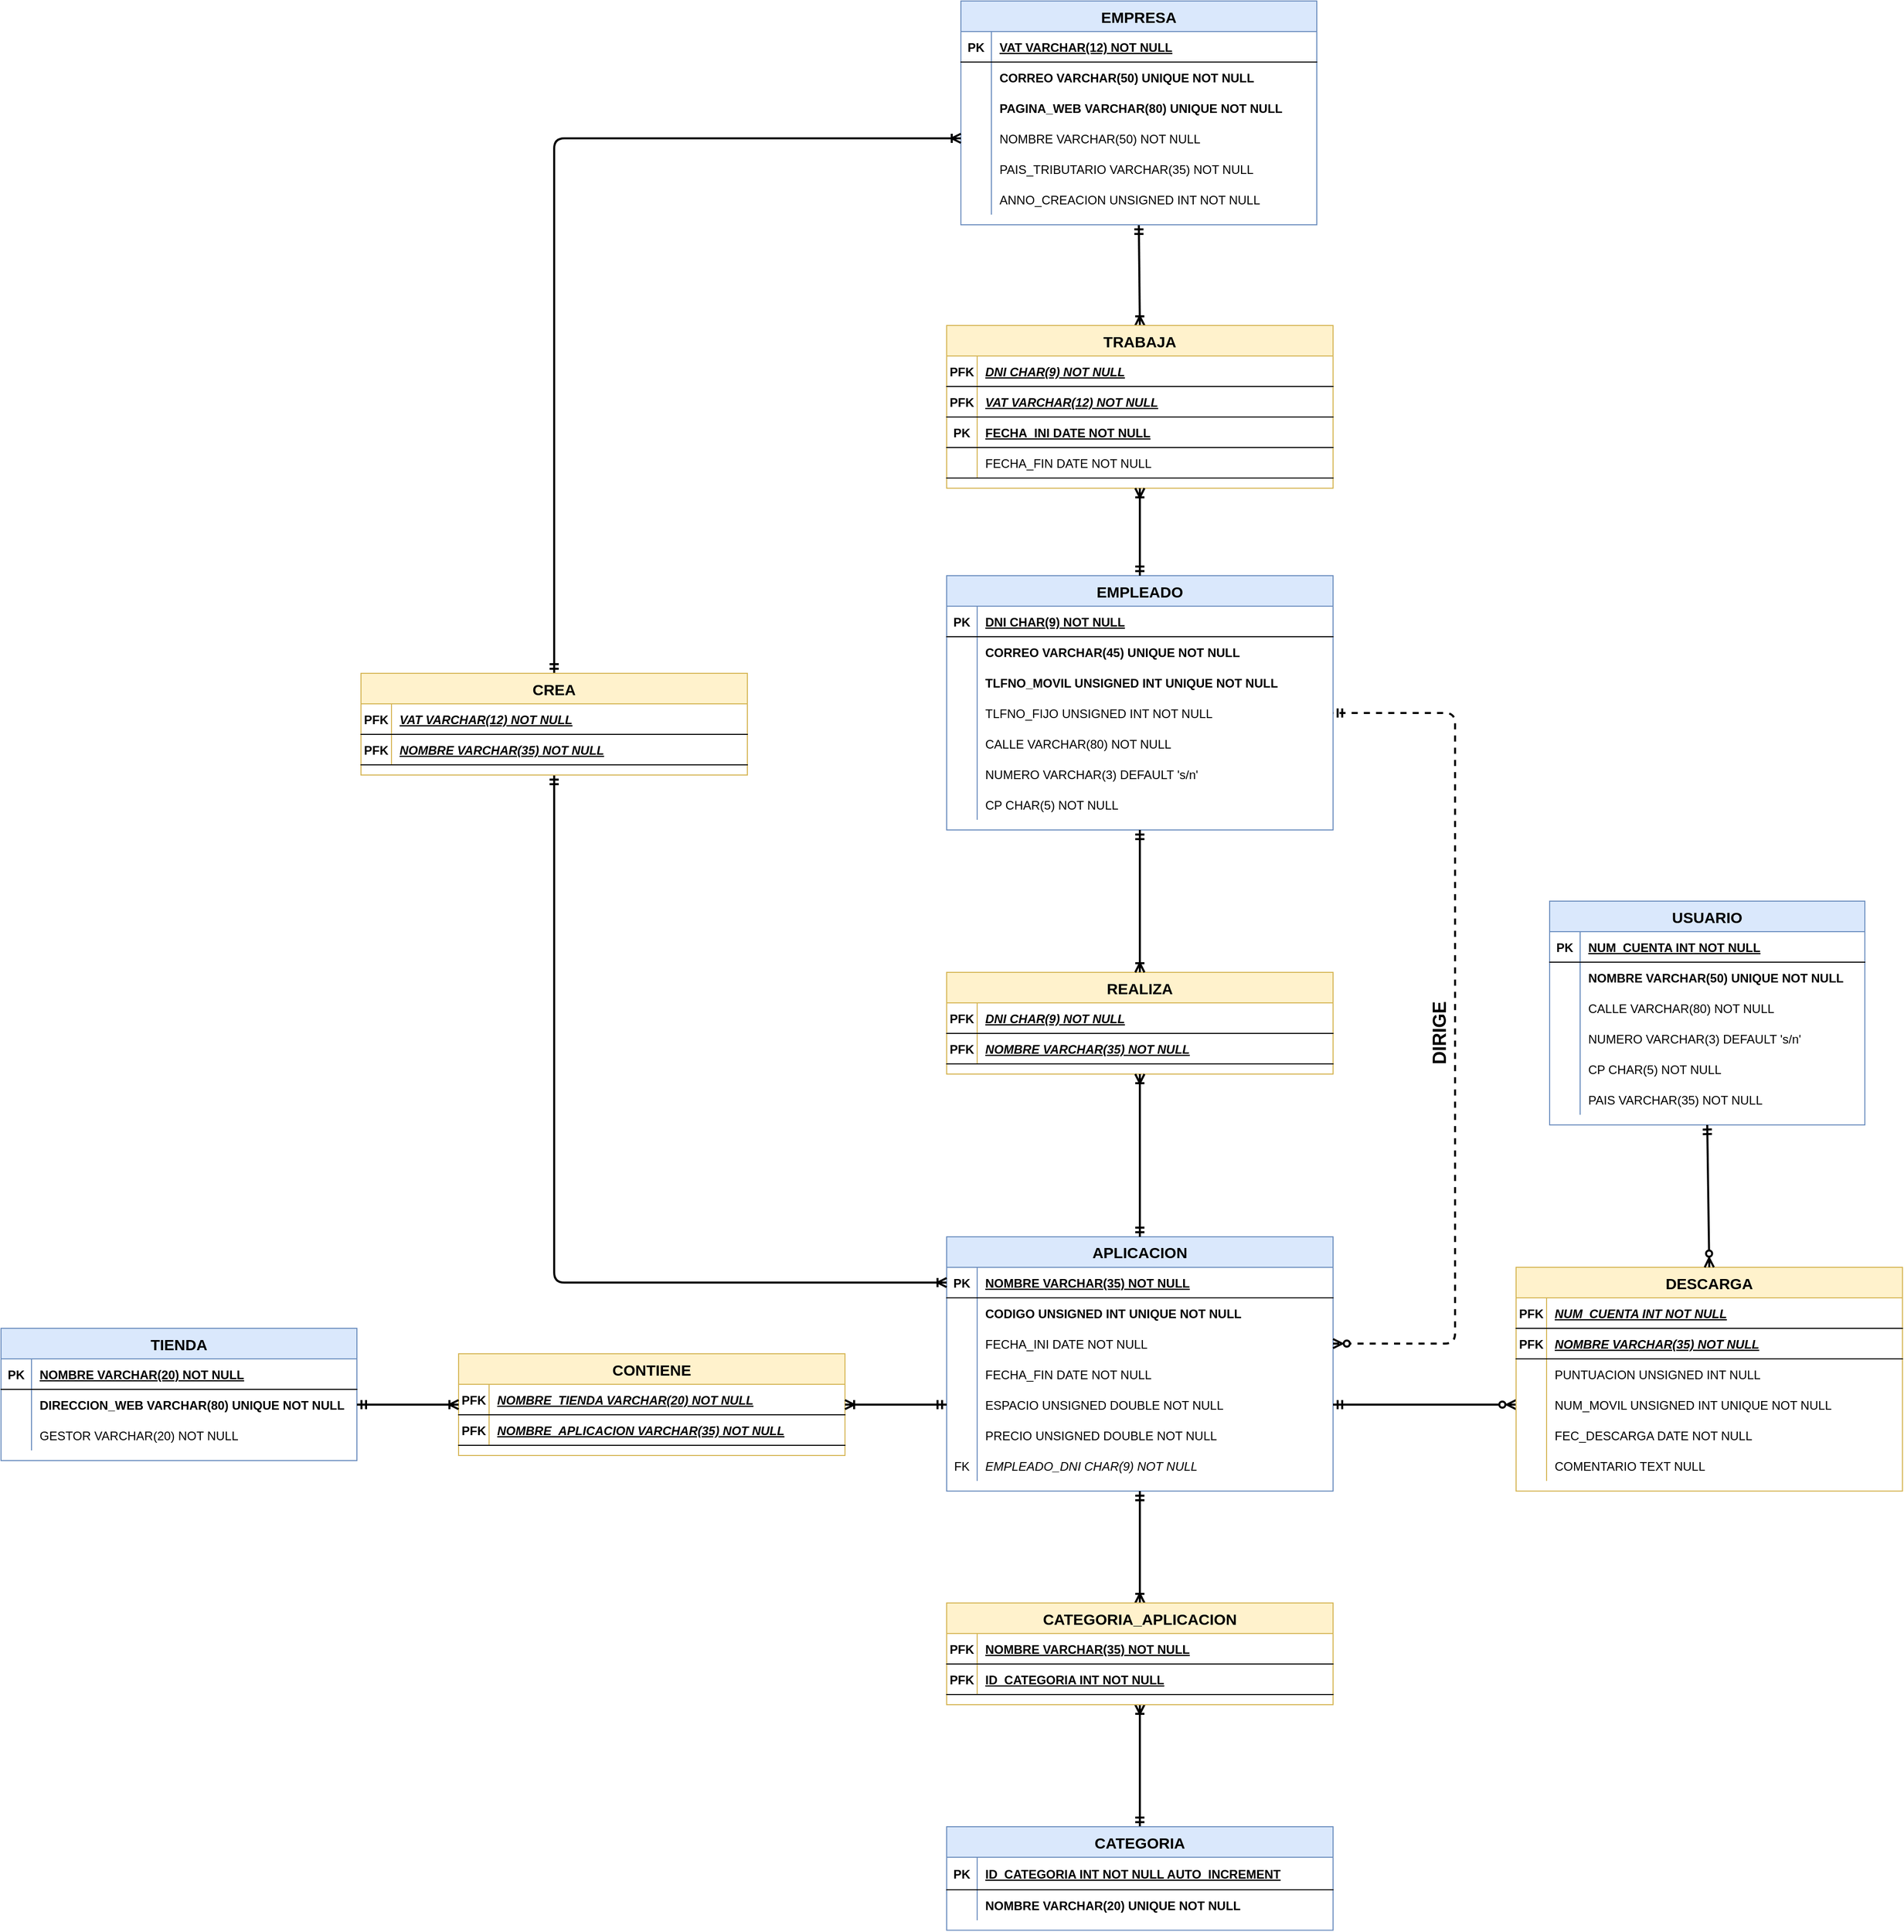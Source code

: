 <mxfile version="13.8.1" type="device"><diagram id="R2lEEEUBdFMjLlhIrx00" name="Page-1"><mxGraphModel dx="2336" dy="1464" grid="0" gridSize="10" guides="0" tooltips="1" connect="1" arrows="1" fold="1" page="0" pageScale="1" pageWidth="850" pageHeight="1100" math="0" shadow="0" extFonts="Permanent Marker^https://fonts.googleapis.com/css?family=Permanent+Marker"><root><mxCell id="0"/><mxCell id="1" parent="0"/><mxCell id="D6ohH30DfpEZa4gS4uIM-22" value="EMPLEADO" style="shape=table;startSize=30;container=1;collapsible=1;childLayout=tableLayout;fixedRows=1;rowLines=0;fontStyle=1;align=center;resizeLast=1;fillColor=#dae8fc;strokeColor=#6c8ebf;fontSize=15;" parent="1" vertex="1"><mxGeometry x="570" y="380" width="380" height="250" as="geometry"/></mxCell><mxCell id="D6ohH30DfpEZa4gS4uIM-23" value="" style="shape=partialRectangle;collapsible=0;dropTarget=0;pointerEvents=0;fillColor=none;points=[[0,0.5],[1,0.5]];portConstraint=eastwest;top=0;left=0;right=0;bottom=1;" parent="D6ohH30DfpEZa4gS4uIM-22" vertex="1"><mxGeometry y="30" width="380" height="30" as="geometry"/></mxCell><mxCell id="D6ohH30DfpEZa4gS4uIM-24" value="PK" style="shape=partialRectangle;overflow=hidden;connectable=0;fillColor=none;top=0;left=0;bottom=0;right=0;fontStyle=1;" parent="D6ohH30DfpEZa4gS4uIM-23" vertex="1"><mxGeometry width="30" height="30" as="geometry"/></mxCell><mxCell id="D6ohH30DfpEZa4gS4uIM-25" value="DNI CHAR(9) NOT NULL" style="shape=partialRectangle;overflow=hidden;connectable=0;fillColor=none;top=0;left=0;bottom=0;right=0;align=left;spacingLeft=6;fontStyle=5;" parent="D6ohH30DfpEZa4gS4uIM-23" vertex="1"><mxGeometry x="30" width="350" height="30" as="geometry"/></mxCell><mxCell id="D6ohH30DfpEZa4gS4uIM-29" value="" style="shape=partialRectangle;collapsible=0;dropTarget=0;pointerEvents=0;fillColor=none;points=[[0,0.5],[1,0.5]];portConstraint=eastwest;top=0;left=0;right=0;bottom=0;" parent="D6ohH30DfpEZa4gS4uIM-22" vertex="1"><mxGeometry y="60" width="380" height="30" as="geometry"/></mxCell><mxCell id="D6ohH30DfpEZa4gS4uIM-30" value="" style="shape=partialRectangle;overflow=hidden;connectable=0;fillColor=none;top=0;left=0;bottom=0;right=0;" parent="D6ohH30DfpEZa4gS4uIM-29" vertex="1"><mxGeometry width="30" height="30" as="geometry"/></mxCell><mxCell id="D6ohH30DfpEZa4gS4uIM-31" value="CORREO VARCHAR(45) UNIQUE NOT NULL" style="shape=partialRectangle;overflow=hidden;connectable=0;fillColor=none;top=0;left=0;bottom=0;right=0;align=left;spacingLeft=6;fontStyle=1" parent="D6ohH30DfpEZa4gS4uIM-29" vertex="1"><mxGeometry x="30" width="350" height="30" as="geometry"/></mxCell><mxCell id="D6ohH30DfpEZa4gS4uIM-51" style="shape=partialRectangle;collapsible=0;dropTarget=0;pointerEvents=0;fillColor=none;points=[[0,0.5],[1,0.5]];portConstraint=eastwest;top=0;left=0;right=0;bottom=0;" parent="D6ohH30DfpEZa4gS4uIM-22" vertex="1"><mxGeometry y="90" width="380" height="30" as="geometry"/></mxCell><mxCell id="D6ohH30DfpEZa4gS4uIM-52" style="shape=partialRectangle;overflow=hidden;connectable=0;fillColor=none;top=0;left=0;bottom=0;right=0;" parent="D6ohH30DfpEZa4gS4uIM-51" vertex="1"><mxGeometry width="30" height="30" as="geometry"/></mxCell><mxCell id="D6ohH30DfpEZa4gS4uIM-53" value="TLFNO_MOVIL UNSIGNED INT UNIQUE NOT NULL" style="shape=partialRectangle;overflow=hidden;connectable=0;fillColor=none;top=0;left=0;bottom=0;right=0;align=left;spacingLeft=6;fontStyle=1" parent="D6ohH30DfpEZa4gS4uIM-51" vertex="1"><mxGeometry x="30" width="350" height="30" as="geometry"/></mxCell><mxCell id="D6ohH30DfpEZa4gS4uIM-48" style="shape=partialRectangle;collapsible=0;dropTarget=0;pointerEvents=0;fillColor=none;points=[[0,0.5],[1,0.5]];portConstraint=eastwest;top=0;left=0;right=0;bottom=0;" parent="D6ohH30DfpEZa4gS4uIM-22" vertex="1"><mxGeometry y="120" width="380" height="30" as="geometry"/></mxCell><mxCell id="D6ohH30DfpEZa4gS4uIM-49" style="shape=partialRectangle;overflow=hidden;connectable=0;fillColor=none;top=0;left=0;bottom=0;right=0;" parent="D6ohH30DfpEZa4gS4uIM-48" vertex="1"><mxGeometry width="30" height="30" as="geometry"/></mxCell><mxCell id="D6ohH30DfpEZa4gS4uIM-50" value="TLFNO_FIJO UNSIGNED INT NOT NULL" style="shape=partialRectangle;overflow=hidden;connectable=0;fillColor=none;top=0;left=0;bottom=0;right=0;align=left;spacingLeft=6;fontStyle=0" parent="D6ohH30DfpEZa4gS4uIM-48" vertex="1"><mxGeometry x="30" width="350" height="30" as="geometry"/></mxCell><mxCell id="D6ohH30DfpEZa4gS4uIM-26" value="" style="shape=partialRectangle;collapsible=0;dropTarget=0;pointerEvents=0;fillColor=none;points=[[0,0.5],[1,0.5]];portConstraint=eastwest;top=0;left=0;right=0;bottom=0;" parent="D6ohH30DfpEZa4gS4uIM-22" vertex="1"><mxGeometry y="150" width="380" height="30" as="geometry"/></mxCell><mxCell id="D6ohH30DfpEZa4gS4uIM-27" value="" style="shape=partialRectangle;overflow=hidden;connectable=0;fillColor=none;top=0;left=0;bottom=0;right=0;" parent="D6ohH30DfpEZa4gS4uIM-26" vertex="1"><mxGeometry width="30" height="30" as="geometry"/></mxCell><mxCell id="D6ohH30DfpEZa4gS4uIM-28" value="CALLE VARCHAR(80) NOT NULL" style="shape=partialRectangle;overflow=hidden;connectable=0;fillColor=none;top=0;left=0;bottom=0;right=0;align=left;spacingLeft=6;" parent="D6ohH30DfpEZa4gS4uIM-26" vertex="1"><mxGeometry x="30" width="350" height="30" as="geometry"/></mxCell><mxCell id="D6ohH30DfpEZa4gS4uIM-54" style="shape=partialRectangle;collapsible=0;dropTarget=0;pointerEvents=0;fillColor=none;points=[[0,0.5],[1,0.5]];portConstraint=eastwest;top=0;left=0;right=0;bottom=0;" parent="D6ohH30DfpEZa4gS4uIM-22" vertex="1"><mxGeometry y="180" width="380" height="30" as="geometry"/></mxCell><mxCell id="D6ohH30DfpEZa4gS4uIM-55" style="shape=partialRectangle;overflow=hidden;connectable=0;fillColor=none;top=0;left=0;bottom=0;right=0;" parent="D6ohH30DfpEZa4gS4uIM-54" vertex="1"><mxGeometry width="30" height="30" as="geometry"/></mxCell><mxCell id="D6ohH30DfpEZa4gS4uIM-56" value="NUMERO VARCHAR(3) DEFAULT 's/n'" style="shape=partialRectangle;overflow=hidden;connectable=0;fillColor=none;top=0;left=0;bottom=0;right=0;align=left;spacingLeft=6;" parent="D6ohH30DfpEZa4gS4uIM-54" vertex="1"><mxGeometry x="30" width="350" height="30" as="geometry"/></mxCell><mxCell id="D6ohH30DfpEZa4gS4uIM-57" style="shape=partialRectangle;collapsible=0;dropTarget=0;pointerEvents=0;fillColor=none;points=[[0,0.5],[1,0.5]];portConstraint=eastwest;top=0;left=0;right=0;bottom=0;" parent="D6ohH30DfpEZa4gS4uIM-22" vertex="1"><mxGeometry y="210" width="380" height="30" as="geometry"/></mxCell><mxCell id="D6ohH30DfpEZa4gS4uIM-58" style="shape=partialRectangle;overflow=hidden;connectable=0;fillColor=none;top=0;left=0;bottom=0;right=0;" parent="D6ohH30DfpEZa4gS4uIM-57" vertex="1"><mxGeometry width="30" height="30" as="geometry"/></mxCell><mxCell id="D6ohH30DfpEZa4gS4uIM-59" value="CP CHAR(5) NOT NULL" style="shape=partialRectangle;overflow=hidden;connectable=0;fillColor=none;top=0;left=0;bottom=0;right=0;align=left;spacingLeft=6;" parent="D6ohH30DfpEZa4gS4uIM-57" vertex="1"><mxGeometry x="30" width="350" height="30" as="geometry"/></mxCell><mxCell id="D6ohH30DfpEZa4gS4uIM-160" value="REALIZA" style="shape=table;startSize=30;container=1;collapsible=1;childLayout=tableLayout;fixedRows=1;rowLines=0;fontStyle=1;align=center;resizeLast=1;fillColor=#fff2cc;strokeColor=#d6b656;fontSize=15;" parent="1" vertex="1"><mxGeometry x="570" y="770" width="380" height="100" as="geometry"/></mxCell><mxCell id="D6ohH30DfpEZa4gS4uIM-161" value="" style="shape=partialRectangle;collapsible=0;dropTarget=0;pointerEvents=0;fillColor=none;points=[[0,0.5],[1,0.5]];portConstraint=eastwest;top=0;left=0;right=0;bottom=1;" parent="D6ohH30DfpEZa4gS4uIM-160" vertex="1"><mxGeometry y="30" width="380" height="30" as="geometry"/></mxCell><mxCell id="D6ohH30DfpEZa4gS4uIM-162" value="PFK" style="shape=partialRectangle;overflow=hidden;connectable=0;fillColor=none;top=0;left=0;bottom=0;right=0;fontStyle=1;" parent="D6ohH30DfpEZa4gS4uIM-161" vertex="1"><mxGeometry width="30" height="30" as="geometry"/></mxCell><mxCell id="D6ohH30DfpEZa4gS4uIM-163" value="DNI CHAR(9) NOT NULL" style="shape=partialRectangle;overflow=hidden;connectable=0;fillColor=none;top=0;left=0;bottom=0;right=0;align=left;spacingLeft=6;fontStyle=7;" parent="D6ohH30DfpEZa4gS4uIM-161" vertex="1"><mxGeometry x="30" width="350" height="30" as="geometry"/></mxCell><mxCell id="D6ohH30DfpEZa4gS4uIM-164" style="shape=partialRectangle;collapsible=0;dropTarget=0;pointerEvents=0;fillColor=none;points=[[0,0.5],[1,0.5]];portConstraint=eastwest;top=0;left=0;right=0;bottom=1;" parent="D6ohH30DfpEZa4gS4uIM-160" vertex="1"><mxGeometry y="60" width="380" height="30" as="geometry"/></mxCell><mxCell id="D6ohH30DfpEZa4gS4uIM-165" value="PFK" style="shape=partialRectangle;overflow=hidden;connectable=0;fillColor=none;top=0;left=0;bottom=0;right=0;fontStyle=1;" parent="D6ohH30DfpEZa4gS4uIM-164" vertex="1"><mxGeometry width="30" height="30" as="geometry"/></mxCell><mxCell id="D6ohH30DfpEZa4gS4uIM-166" value="NOMBRE VARCHAR(35) NOT NULL" style="shape=partialRectangle;overflow=hidden;connectable=0;fillColor=none;top=0;left=0;bottom=0;right=0;align=left;spacingLeft=6;fontStyle=7;" parent="D6ohH30DfpEZa4gS4uIM-164" vertex="1"><mxGeometry x="30" width="350" height="30" as="geometry"/></mxCell><mxCell id="D6ohH30DfpEZa4gS4uIM-86" value="APLICACION&#xA;" style="shape=table;startSize=30;container=1;collapsible=1;childLayout=tableLayout;fixedRows=1;rowLines=0;fontStyle=1;align=center;resizeLast=1;fillColor=#dae8fc;strokeColor=#6c8ebf;fontSize=15;verticalAlign=top;" parent="1" vertex="1"><mxGeometry x="570" y="1030" width="380" height="250" as="geometry"/></mxCell><mxCell id="D6ohH30DfpEZa4gS4uIM-87" value="" style="shape=partialRectangle;collapsible=0;dropTarget=0;pointerEvents=0;fillColor=none;points=[[0,0.5],[1,0.5]];portConstraint=eastwest;top=0;left=0;right=0;bottom=1;" parent="D6ohH30DfpEZa4gS4uIM-86" vertex="1"><mxGeometry y="30" width="380" height="30" as="geometry"/></mxCell><mxCell id="D6ohH30DfpEZa4gS4uIM-88" value="PK" style="shape=partialRectangle;overflow=hidden;connectable=0;fillColor=none;top=0;left=0;bottom=0;right=0;fontStyle=1;" parent="D6ohH30DfpEZa4gS4uIM-87" vertex="1"><mxGeometry width="30" height="30" as="geometry"/></mxCell><mxCell id="D6ohH30DfpEZa4gS4uIM-89" value="NOMBRE VARCHAR(35) NOT NULL" style="shape=partialRectangle;overflow=hidden;connectable=0;fillColor=none;top=0;left=0;bottom=0;right=0;align=left;spacingLeft=6;fontStyle=5;" parent="D6ohH30DfpEZa4gS4uIM-87" vertex="1"><mxGeometry x="30" width="350" height="30" as="geometry"/></mxCell><mxCell id="D6ohH30DfpEZa4gS4uIM-90" value="" style="shape=partialRectangle;collapsible=0;dropTarget=0;pointerEvents=0;fillColor=none;points=[[0,0.5],[1,0.5]];portConstraint=eastwest;top=0;left=0;right=0;bottom=0;" parent="D6ohH30DfpEZa4gS4uIM-86" vertex="1"><mxGeometry y="60" width="380" height="30" as="geometry"/></mxCell><mxCell id="D6ohH30DfpEZa4gS4uIM-91" value="" style="shape=partialRectangle;overflow=hidden;connectable=0;fillColor=none;top=0;left=0;bottom=0;right=0;" parent="D6ohH30DfpEZa4gS4uIM-90" vertex="1"><mxGeometry width="30" height="30" as="geometry"/></mxCell><mxCell id="D6ohH30DfpEZa4gS4uIM-92" value="CODIGO UNSIGNED INT UNIQUE NOT NULL" style="shape=partialRectangle;overflow=hidden;connectable=0;fillColor=none;top=0;left=0;bottom=0;right=0;align=left;spacingLeft=6;fontStyle=1" parent="D6ohH30DfpEZa4gS4uIM-90" vertex="1"><mxGeometry x="30" width="350" height="30" as="geometry"/></mxCell><mxCell id="D6ohH30DfpEZa4gS4uIM-96" style="shape=partialRectangle;collapsible=0;dropTarget=0;pointerEvents=0;fillColor=none;points=[[0,0.5],[1,0.5]];portConstraint=eastwest;top=0;left=0;right=0;bottom=0;" parent="D6ohH30DfpEZa4gS4uIM-86" vertex="1"><mxGeometry y="90" width="380" height="30" as="geometry"/></mxCell><mxCell id="D6ohH30DfpEZa4gS4uIM-97" style="shape=partialRectangle;overflow=hidden;connectable=0;fillColor=none;top=0;left=0;bottom=0;right=0;" parent="D6ohH30DfpEZa4gS4uIM-96" vertex="1"><mxGeometry width="30" height="30" as="geometry"/></mxCell><mxCell id="D6ohH30DfpEZa4gS4uIM-98" value="FECHA_INI DATE NOT NULL" style="shape=partialRectangle;overflow=hidden;connectable=0;fillColor=none;top=0;left=0;bottom=0;right=0;align=left;spacingLeft=6;fontStyle=0" parent="D6ohH30DfpEZa4gS4uIM-96" vertex="1"><mxGeometry x="30" width="350" height="30" as="geometry"/></mxCell><mxCell id="D6ohH30DfpEZa4gS4uIM-99" value="" style="shape=partialRectangle;collapsible=0;dropTarget=0;pointerEvents=0;fillColor=none;points=[[0,0.5],[1,0.5]];portConstraint=eastwest;top=0;left=0;right=0;bottom=0;" parent="D6ohH30DfpEZa4gS4uIM-86" vertex="1"><mxGeometry y="120" width="380" height="30" as="geometry"/></mxCell><mxCell id="D6ohH30DfpEZa4gS4uIM-100" value="" style="shape=partialRectangle;overflow=hidden;connectable=0;fillColor=none;top=0;left=0;bottom=0;right=0;" parent="D6ohH30DfpEZa4gS4uIM-99" vertex="1"><mxGeometry width="30" height="30" as="geometry"/></mxCell><mxCell id="D6ohH30DfpEZa4gS4uIM-101" value="FECHA_FIN DATE NOT NULL" style="shape=partialRectangle;overflow=hidden;connectable=0;fillColor=none;top=0;left=0;bottom=0;right=0;align=left;spacingLeft=6;" parent="D6ohH30DfpEZa4gS4uIM-99" vertex="1"><mxGeometry x="30" width="350" height="30" as="geometry"/></mxCell><mxCell id="D6ohH30DfpEZa4gS4uIM-102" style="shape=partialRectangle;collapsible=0;dropTarget=0;pointerEvents=0;fillColor=none;points=[[0,0.5],[1,0.5]];portConstraint=eastwest;top=0;left=0;right=0;bottom=0;" parent="D6ohH30DfpEZa4gS4uIM-86" vertex="1"><mxGeometry y="150" width="380" height="30" as="geometry"/></mxCell><mxCell id="D6ohH30DfpEZa4gS4uIM-103" style="shape=partialRectangle;overflow=hidden;connectable=0;fillColor=none;top=0;left=0;bottom=0;right=0;" parent="D6ohH30DfpEZa4gS4uIM-102" vertex="1"><mxGeometry width="30" height="30" as="geometry"/></mxCell><mxCell id="D6ohH30DfpEZa4gS4uIM-104" value="ESPACIO UNSIGNED DOUBLE NOT NULL" style="shape=partialRectangle;overflow=hidden;connectable=0;fillColor=none;top=0;left=0;bottom=0;right=0;align=left;spacingLeft=6;" parent="D6ohH30DfpEZa4gS4uIM-102" vertex="1"><mxGeometry x="30" width="350" height="30" as="geometry"/></mxCell><mxCell id="D6ohH30DfpEZa4gS4uIM-105" style="shape=partialRectangle;collapsible=0;dropTarget=0;pointerEvents=0;fillColor=none;points=[[0,0.5],[1,0.5]];portConstraint=eastwest;top=0;left=0;right=0;bottom=0;" parent="D6ohH30DfpEZa4gS4uIM-86" vertex="1"><mxGeometry y="180" width="380" height="30" as="geometry"/></mxCell><mxCell id="D6ohH30DfpEZa4gS4uIM-106" style="shape=partialRectangle;overflow=hidden;connectable=0;fillColor=none;top=0;left=0;bottom=0;right=0;" parent="D6ohH30DfpEZa4gS4uIM-105" vertex="1"><mxGeometry width="30" height="30" as="geometry"/></mxCell><mxCell id="D6ohH30DfpEZa4gS4uIM-107" value="PRECIO UNSIGNED DOUBLE NOT NULL" style="shape=partialRectangle;overflow=hidden;connectable=0;fillColor=none;top=0;left=0;bottom=0;right=0;align=left;spacingLeft=6;" parent="D6ohH30DfpEZa4gS4uIM-105" vertex="1"><mxGeometry x="30" width="350" height="30" as="geometry"/></mxCell><mxCell id="D6ohH30DfpEZa4gS4uIM-173" style="shape=partialRectangle;collapsible=0;dropTarget=0;pointerEvents=0;fillColor=none;points=[[0,0.5],[1,0.5]];portConstraint=eastwest;top=0;left=0;right=0;bottom=0;" parent="D6ohH30DfpEZa4gS4uIM-86" vertex="1"><mxGeometry y="210" width="380" height="30" as="geometry"/></mxCell><mxCell id="D6ohH30DfpEZa4gS4uIM-174" value="FK" style="shape=partialRectangle;overflow=hidden;connectable=0;fillColor=none;top=0;left=0;bottom=0;right=0;" parent="D6ohH30DfpEZa4gS4uIM-173" vertex="1"><mxGeometry width="30" height="30" as="geometry"/></mxCell><mxCell id="D6ohH30DfpEZa4gS4uIM-175" value="EMPLEADO_DNI CHAR(9) NOT NULL" style="shape=partialRectangle;overflow=hidden;connectable=0;fillColor=none;top=0;left=0;bottom=0;right=0;align=left;spacingLeft=6;fontStyle=2" parent="D6ohH30DfpEZa4gS4uIM-173" vertex="1"><mxGeometry x="30" width="350" height="30" as="geometry"/></mxCell><mxCell id="D6ohH30DfpEZa4gS4uIM-67" value="TIENDA" style="shape=table;startSize=30;container=1;collapsible=1;childLayout=tableLayout;fixedRows=1;rowLines=0;fontStyle=1;align=center;resizeLast=1;fillColor=#dae8fc;strokeColor=#6c8ebf;fontSize=15;" parent="1" vertex="1"><mxGeometry x="-360" y="1120" width="350" height="130" as="geometry"/></mxCell><mxCell id="D6ohH30DfpEZa4gS4uIM-68" value="" style="shape=partialRectangle;collapsible=0;dropTarget=0;pointerEvents=0;fillColor=none;points=[[0,0.5],[1,0.5]];portConstraint=eastwest;top=0;left=0;right=0;bottom=1;" parent="D6ohH30DfpEZa4gS4uIM-67" vertex="1"><mxGeometry y="30" width="350" height="30" as="geometry"/></mxCell><mxCell id="D6ohH30DfpEZa4gS4uIM-69" value="PK" style="shape=partialRectangle;overflow=hidden;connectable=0;fillColor=none;top=0;left=0;bottom=0;right=0;fontStyle=1;" parent="D6ohH30DfpEZa4gS4uIM-68" vertex="1"><mxGeometry width="30" height="30" as="geometry"/></mxCell><mxCell id="D6ohH30DfpEZa4gS4uIM-70" value="NOMBRE VARCHAR(20) NOT NULL" style="shape=partialRectangle;overflow=hidden;connectable=0;fillColor=none;top=0;left=0;bottom=0;right=0;align=left;spacingLeft=6;fontStyle=5;" parent="D6ohH30DfpEZa4gS4uIM-68" vertex="1"><mxGeometry x="30" width="320" height="30" as="geometry"/></mxCell><mxCell id="D6ohH30DfpEZa4gS4uIM-71" value="" style="shape=partialRectangle;collapsible=0;dropTarget=0;pointerEvents=0;fillColor=none;points=[[0,0.5],[1,0.5]];portConstraint=eastwest;top=0;left=0;right=0;bottom=0;" parent="D6ohH30DfpEZa4gS4uIM-67" vertex="1"><mxGeometry y="60" width="350" height="30" as="geometry"/></mxCell><mxCell id="D6ohH30DfpEZa4gS4uIM-72" value="" style="shape=partialRectangle;overflow=hidden;connectable=0;fillColor=none;top=0;left=0;bottom=0;right=0;" parent="D6ohH30DfpEZa4gS4uIM-71" vertex="1"><mxGeometry width="30" height="30" as="geometry"/></mxCell><mxCell id="D6ohH30DfpEZa4gS4uIM-73" value="DIRECCION_WEB VARCHAR(80) UNIQUE NOT NULL" style="shape=partialRectangle;overflow=hidden;connectable=0;fillColor=none;top=0;left=0;bottom=0;right=0;align=left;spacingLeft=6;fontStyle=1" parent="D6ohH30DfpEZa4gS4uIM-71" vertex="1"><mxGeometry x="30" width="320" height="30" as="geometry"/></mxCell><mxCell id="D6ohH30DfpEZa4gS4uIM-80" style="shape=partialRectangle;collapsible=0;dropTarget=0;pointerEvents=0;fillColor=none;points=[[0,0.5],[1,0.5]];portConstraint=eastwest;top=0;left=0;right=0;bottom=0;" parent="D6ohH30DfpEZa4gS4uIM-67" vertex="1"><mxGeometry y="90" width="350" height="30" as="geometry"/></mxCell><mxCell id="D6ohH30DfpEZa4gS4uIM-81" style="shape=partialRectangle;overflow=hidden;connectable=0;fillColor=none;top=0;left=0;bottom=0;right=0;" parent="D6ohH30DfpEZa4gS4uIM-80" vertex="1"><mxGeometry width="30" height="30" as="geometry"/></mxCell><mxCell id="D6ohH30DfpEZa4gS4uIM-82" value="GESTOR VARCHAR(20) NOT NULL" style="shape=partialRectangle;overflow=hidden;connectable=0;fillColor=none;top=0;left=0;bottom=0;right=0;align=left;spacingLeft=6;fontStyle=0" parent="D6ohH30DfpEZa4gS4uIM-80" vertex="1"><mxGeometry x="30" width="320" height="30" as="geometry"/></mxCell><mxCell id="D6ohH30DfpEZa4gS4uIM-211" value="CONTIENE" style="shape=table;startSize=30;container=1;collapsible=1;childLayout=tableLayout;fixedRows=1;rowLines=0;fontStyle=1;align=center;resizeLast=1;fillColor=#fff2cc;strokeColor=#d6b656;fontSize=15;" parent="1" vertex="1"><mxGeometry x="90" y="1145" width="380" height="100" as="geometry"/></mxCell><mxCell id="D6ohH30DfpEZa4gS4uIM-212" value="" style="shape=partialRectangle;collapsible=0;dropTarget=0;pointerEvents=0;fillColor=none;points=[[0,0.5],[1,0.5]];portConstraint=eastwest;top=0;left=0;right=0;bottom=1;" parent="D6ohH30DfpEZa4gS4uIM-211" vertex="1"><mxGeometry y="30" width="380" height="30" as="geometry"/></mxCell><mxCell id="D6ohH30DfpEZa4gS4uIM-213" value="PFK" style="shape=partialRectangle;overflow=hidden;connectable=0;fillColor=none;top=0;left=0;bottom=0;right=0;fontStyle=1;" parent="D6ohH30DfpEZa4gS4uIM-212" vertex="1"><mxGeometry width="30" height="30" as="geometry"/></mxCell><mxCell id="D6ohH30DfpEZa4gS4uIM-214" value="NOMBRE_TIENDA VARCHAR(20) NOT NULL" style="shape=partialRectangle;overflow=hidden;connectable=0;fillColor=none;top=0;left=0;bottom=0;right=0;align=left;spacingLeft=6;fontStyle=7;" parent="D6ohH30DfpEZa4gS4uIM-212" vertex="1"><mxGeometry x="30" width="350" height="30" as="geometry"/></mxCell><mxCell id="D6ohH30DfpEZa4gS4uIM-215" style="shape=partialRectangle;collapsible=0;dropTarget=0;pointerEvents=0;fillColor=none;points=[[0,0.5],[1,0.5]];portConstraint=eastwest;top=0;left=0;right=0;bottom=1;" parent="D6ohH30DfpEZa4gS4uIM-211" vertex="1"><mxGeometry y="60" width="380" height="30" as="geometry"/></mxCell><mxCell id="D6ohH30DfpEZa4gS4uIM-216" value="PFK" style="shape=partialRectangle;overflow=hidden;connectable=0;fillColor=none;top=0;left=0;bottom=0;right=0;fontStyle=1;" parent="D6ohH30DfpEZa4gS4uIM-215" vertex="1"><mxGeometry width="30" height="30" as="geometry"/></mxCell><mxCell id="D6ohH30DfpEZa4gS4uIM-217" value="NOMBRE_APLICACION VARCHAR(35) NOT NULL" style="shape=partialRectangle;overflow=hidden;connectable=0;fillColor=none;top=0;left=0;bottom=0;right=0;align=left;spacingLeft=6;fontStyle=7;" parent="D6ohH30DfpEZa4gS4uIM-215" vertex="1"><mxGeometry x="30" width="350" height="30" as="geometry"/></mxCell><mxCell id="D6ohH30DfpEZa4gS4uIM-222" value="" style="endArrow=ERmandOne;html=1;strokeColor=#000000;entryX=0.5;entryY=1;entryDx=0;entryDy=0;exitX=0.5;exitY=0;exitDx=0;exitDy=0;startArrow=ERoneToMany;startFill=0;endFill=0;strokeWidth=2;" parent="1" source="D6ohH30DfpEZa4gS4uIM-160" target="D6ohH30DfpEZa4gS4uIM-22" edge="1"><mxGeometry width="50" height="50" relative="1" as="geometry"><mxPoint x="680" y="760" as="sourcePoint"/><mxPoint x="730" y="710" as="targetPoint"/></mxGeometry></mxCell><mxCell id="D6ohH30DfpEZa4gS4uIM-223" value="" style="endArrow=ERoneToMany;html=1;strokeColor=#000000;entryX=0.5;entryY=1;entryDx=0;entryDy=0;exitX=0.5;exitY=0;exitDx=0;exitDy=0;startArrow=ERmandOne;startFill=0;endFill=0;strokeWidth=2;" parent="1" source="D6ohH30DfpEZa4gS4uIM-86" target="D6ohH30DfpEZa4gS4uIM-160" edge="1"><mxGeometry width="50" height="50" relative="1" as="geometry"><mxPoint x="760" y="770" as="sourcePoint"/><mxPoint x="760" y="630" as="targetPoint"/></mxGeometry></mxCell><mxCell id="D6ohH30DfpEZa4gS4uIM-224" value="" style="endArrow=ERmandOne;html=1;strokeColor=#000000;entryX=0;entryY=0.5;entryDx=0;entryDy=0;exitX=1;exitY=0.5;exitDx=0;exitDy=0;startArrow=ERoneToMany;startFill=0;endFill=0;strokeWidth=2;" parent="1" source="D6ohH30DfpEZa4gS4uIM-211" target="D6ohH30DfpEZa4gS4uIM-102" edge="1"><mxGeometry width="50" height="50" relative="1" as="geometry"><mxPoint x="760" y="1030" as="sourcePoint"/><mxPoint x="760" y="870" as="targetPoint"/></mxGeometry></mxCell><mxCell id="D6ohH30DfpEZa4gS4uIM-225" value="" style="endArrow=ERoneToMany;html=1;strokeColor=#000000;entryX=0;entryY=0.5;entryDx=0;entryDy=0;exitX=1;exitY=0.5;exitDx=0;exitDy=0;startArrow=ERmandOne;startFill=0;endFill=0;strokeWidth=2;" parent="1" source="D6ohH30DfpEZa4gS4uIM-71" target="D6ohH30DfpEZa4gS4uIM-211" edge="1"><mxGeometry width="50" height="50" relative="1" as="geometry"><mxPoint x="470" y="1195" as="sourcePoint"/><mxPoint x="570" y="1195" as="targetPoint"/></mxGeometry></mxCell><mxCell id="D6ohH30DfpEZa4gS4uIM-226" value="" style="endArrow=ERmandOne;html=1;strokeColor=#000000;exitX=0.5;exitY=0;exitDx=0;exitDy=0;startArrow=ERoneToMany;startFill=0;endFill=0;strokeWidth=2;" parent="1" source="D6ohH30DfpEZa4gS4uIM-176" edge="1"><mxGeometry width="50" height="50" relative="1" as="geometry"><mxPoint x="760" y="1030" as="sourcePoint"/><mxPoint x="760" y="1280" as="targetPoint"/></mxGeometry></mxCell><mxCell id="D6ohH30DfpEZa4gS4uIM-227" value="" style="endArrow=ERoneToMany;html=1;strokeColor=#000000;exitX=0.5;exitY=0;exitDx=0;exitDy=0;startArrow=ERmandOne;startFill=0;endFill=0;entryX=0.5;entryY=1;entryDx=0;entryDy=0;strokeWidth=2;" parent="1" source="D6ohH30DfpEZa4gS4uIM-108" target="D6ohH30DfpEZa4gS4uIM-176" edge="1"><mxGeometry width="50" height="50" relative="1" as="geometry"><mxPoint x="760" y="1390" as="sourcePoint"/><mxPoint x="760" y="1220" as="targetPoint"/></mxGeometry></mxCell><mxCell id="D6ohH30DfpEZa4gS4uIM-229" value="" style="endArrow=ERmandOne;html=1;strokeColor=#000000;entryX=0.5;entryY=1;entryDx=0;entryDy=0;exitX=0.5;exitY=0;exitDx=0;exitDy=0;startArrow=ERoneToMany;startFill=0;endFill=0;strokeWidth=2;" parent="1" source="D6ohH30DfpEZa4gS4uIM-128" target="C-vyLk0tnHw3VtMMgP7b-23" edge="1"><mxGeometry width="50" height="50" relative="1" as="geometry"><mxPoint x="760" y="770.0" as="sourcePoint"/><mxPoint x="760" y="630" as="targetPoint"/></mxGeometry></mxCell><mxCell id="D6ohH30DfpEZa4gS4uIM-230" value="" style="endArrow=ERzeroToMany;html=1;strokeColor=#000000;entryX=0;entryY=0.5;entryDx=0;entryDy=0;exitX=1;exitY=0.5;exitDx=0;exitDy=0;startArrow=ERmandOne;startFill=0;endFill=1;strokeWidth=2;" parent="1" source="D6ohH30DfpEZa4gS4uIM-102" target="D6ohH30DfpEZa4gS4uIM-193" edge="1"><mxGeometry width="50" height="50" relative="1" as="geometry"><mxPoint x="770" y="780.0" as="sourcePoint"/><mxPoint x="770" y="640" as="targetPoint"/></mxGeometry></mxCell><mxCell id="D6ohH30DfpEZa4gS4uIM-186" value="DESCARGA" style="shape=table;startSize=30;container=1;collapsible=1;childLayout=tableLayout;fixedRows=1;rowLines=0;fontStyle=1;align=center;resizeLast=1;fillColor=#fff2cc;strokeColor=#d6b656;fontSize=15;" parent="1" vertex="1"><mxGeometry x="1130" y="1060" width="380" height="220" as="geometry"/></mxCell><mxCell id="D6ohH30DfpEZa4gS4uIM-187" value="" style="shape=partialRectangle;collapsible=0;dropTarget=0;pointerEvents=0;fillColor=none;points=[[0,0.5],[1,0.5]];portConstraint=eastwest;top=0;left=0;right=0;bottom=1;" parent="D6ohH30DfpEZa4gS4uIM-186" vertex="1"><mxGeometry y="30" width="380" height="30" as="geometry"/></mxCell><mxCell id="D6ohH30DfpEZa4gS4uIM-188" value="PFK" style="shape=partialRectangle;overflow=hidden;connectable=0;fillColor=none;top=0;left=0;bottom=0;right=0;fontStyle=1;" parent="D6ohH30DfpEZa4gS4uIM-187" vertex="1"><mxGeometry width="30" height="30" as="geometry"/></mxCell><mxCell id="D6ohH30DfpEZa4gS4uIM-189" value="NUM_CUENTA INT NOT NULL" style="shape=partialRectangle;overflow=hidden;connectable=0;fillColor=none;top=0;left=0;bottom=0;right=0;align=left;spacingLeft=6;fontStyle=7;" parent="D6ohH30DfpEZa4gS4uIM-187" vertex="1"><mxGeometry x="30" width="350" height="30" as="geometry"/></mxCell><mxCell id="D6ohH30DfpEZa4gS4uIM-208" style="shape=partialRectangle;collapsible=0;dropTarget=0;pointerEvents=0;fillColor=none;points=[[0,0.5],[1,0.5]];portConstraint=eastwest;top=0;left=0;right=0;bottom=1;" parent="D6ohH30DfpEZa4gS4uIM-186" vertex="1"><mxGeometry y="60" width="380" height="30" as="geometry"/></mxCell><mxCell id="D6ohH30DfpEZa4gS4uIM-209" value="PFK" style="shape=partialRectangle;overflow=hidden;connectable=0;fillColor=none;top=0;left=0;bottom=0;right=0;fontStyle=1;" parent="D6ohH30DfpEZa4gS4uIM-208" vertex="1"><mxGeometry width="30" height="30" as="geometry"/></mxCell><mxCell id="D6ohH30DfpEZa4gS4uIM-210" value="NOMBRE VARCHAR(35) NOT NULL" style="shape=partialRectangle;overflow=hidden;connectable=0;fillColor=none;top=0;left=0;bottom=0;right=0;align=left;spacingLeft=6;fontStyle=7;" parent="D6ohH30DfpEZa4gS4uIM-208" vertex="1"><mxGeometry x="30" width="350" height="30" as="geometry"/></mxCell><mxCell id="D6ohH30DfpEZa4gS4uIM-190" value="" style="shape=partialRectangle;collapsible=0;dropTarget=0;pointerEvents=0;fillColor=none;points=[[0,0.5],[1,0.5]];portConstraint=eastwest;top=0;left=0;right=0;bottom=0;" parent="D6ohH30DfpEZa4gS4uIM-186" vertex="1"><mxGeometry y="90" width="380" height="30" as="geometry"/></mxCell><mxCell id="D6ohH30DfpEZa4gS4uIM-191" value="" style="shape=partialRectangle;overflow=hidden;connectable=0;fillColor=none;top=0;left=0;bottom=0;right=0;" parent="D6ohH30DfpEZa4gS4uIM-190" vertex="1"><mxGeometry width="30" height="30" as="geometry"/></mxCell><mxCell id="D6ohH30DfpEZa4gS4uIM-192" value="PUNTUACION UNSIGNED INT NULL" style="shape=partialRectangle;overflow=hidden;connectable=0;fillColor=none;top=0;left=0;bottom=0;right=0;align=left;spacingLeft=6;fontStyle=0" parent="D6ohH30DfpEZa4gS4uIM-190" vertex="1"><mxGeometry x="30" width="350" height="30" as="geometry"/></mxCell><mxCell id="D6ohH30DfpEZa4gS4uIM-193" style="shape=partialRectangle;collapsible=0;dropTarget=0;pointerEvents=0;fillColor=none;points=[[0,0.5],[1,0.5]];portConstraint=eastwest;top=0;left=0;right=0;bottom=0;" parent="D6ohH30DfpEZa4gS4uIM-186" vertex="1"><mxGeometry y="120" width="380" height="30" as="geometry"/></mxCell><mxCell id="D6ohH30DfpEZa4gS4uIM-194" style="shape=partialRectangle;overflow=hidden;connectable=0;fillColor=none;top=0;left=0;bottom=0;right=0;" parent="D6ohH30DfpEZa4gS4uIM-193" vertex="1"><mxGeometry width="30" height="30" as="geometry"/></mxCell><mxCell id="D6ohH30DfpEZa4gS4uIM-195" value="NUM_MOVIL UNSIGNED INT UNIQUE NOT NULL" style="shape=partialRectangle;overflow=hidden;connectable=0;fillColor=none;top=0;left=0;bottom=0;right=0;align=left;spacingLeft=6;fontStyle=0" parent="D6ohH30DfpEZa4gS4uIM-193" vertex="1"><mxGeometry x="30" width="350" height="30" as="geometry"/></mxCell><mxCell id="D6ohH30DfpEZa4gS4uIM-196" value="" style="shape=partialRectangle;collapsible=0;dropTarget=0;pointerEvents=0;fillColor=none;points=[[0,0.5],[1,0.5]];portConstraint=eastwest;top=0;left=0;right=0;bottom=0;" parent="D6ohH30DfpEZa4gS4uIM-186" vertex="1"><mxGeometry y="150" width="380" height="30" as="geometry"/></mxCell><mxCell id="D6ohH30DfpEZa4gS4uIM-197" value="" style="shape=partialRectangle;overflow=hidden;connectable=0;fillColor=none;top=0;left=0;bottom=0;right=0;" parent="D6ohH30DfpEZa4gS4uIM-196" vertex="1"><mxGeometry width="30" height="30" as="geometry"/></mxCell><mxCell id="D6ohH30DfpEZa4gS4uIM-198" value="FEC_DESCARGA DATE NOT NULL" style="shape=partialRectangle;overflow=hidden;connectable=0;fillColor=none;top=0;left=0;bottom=0;right=0;align=left;spacingLeft=6;" parent="D6ohH30DfpEZa4gS4uIM-196" vertex="1"><mxGeometry x="30" width="350" height="30" as="geometry"/></mxCell><mxCell id="D6ohH30DfpEZa4gS4uIM-199" style="shape=partialRectangle;collapsible=0;dropTarget=0;pointerEvents=0;fillColor=none;points=[[0,0.5],[1,0.5]];portConstraint=eastwest;top=0;left=0;right=0;bottom=0;" parent="D6ohH30DfpEZa4gS4uIM-186" vertex="1"><mxGeometry y="180" width="380" height="30" as="geometry"/></mxCell><mxCell id="D6ohH30DfpEZa4gS4uIM-200" style="shape=partialRectangle;overflow=hidden;connectable=0;fillColor=none;top=0;left=0;bottom=0;right=0;" parent="D6ohH30DfpEZa4gS4uIM-199" vertex="1"><mxGeometry width="30" height="30" as="geometry"/></mxCell><mxCell id="D6ohH30DfpEZa4gS4uIM-201" value="COMENTARIO TEXT NULL" style="shape=partialRectangle;overflow=hidden;connectable=0;fillColor=none;top=0;left=0;bottom=0;right=0;align=left;spacingLeft=6;" parent="D6ohH30DfpEZa4gS4uIM-199" vertex="1"><mxGeometry x="30" width="350" height="30" as="geometry"/></mxCell><mxCell id="C-vyLk0tnHw3VtMMgP7b-13" value="USUARIO" style="shape=table;startSize=30;container=1;collapsible=1;childLayout=tableLayout;fixedRows=1;rowLines=0;fontStyle=1;align=center;resizeLast=1;fillColor=#dae8fc;strokeColor=#6c8ebf;fontSize=15;" parent="1" vertex="1"><mxGeometry x="1163" y="700" width="310" height="220.0" as="geometry"/></mxCell><mxCell id="C-vyLk0tnHw3VtMMgP7b-14" value="" style="shape=partialRectangle;collapsible=0;dropTarget=0;pointerEvents=0;fillColor=none;points=[[0,0.5],[1,0.5]];portConstraint=eastwest;top=0;left=0;right=0;bottom=1;" parent="C-vyLk0tnHw3VtMMgP7b-13" vertex="1"><mxGeometry y="30" width="310" height="30" as="geometry"/></mxCell><mxCell id="C-vyLk0tnHw3VtMMgP7b-15" value="PK" style="shape=partialRectangle;overflow=hidden;connectable=0;fillColor=none;top=0;left=0;bottom=0;right=0;fontStyle=1;" parent="C-vyLk0tnHw3VtMMgP7b-14" vertex="1"><mxGeometry width="30" height="30" as="geometry"/></mxCell><mxCell id="C-vyLk0tnHw3VtMMgP7b-16" value="NUM_CUENTA INT NOT NULL" style="shape=partialRectangle;overflow=hidden;connectable=0;fillColor=none;top=0;left=0;bottom=0;right=0;align=left;spacingLeft=6;fontStyle=5;" parent="C-vyLk0tnHw3VtMMgP7b-14" vertex="1"><mxGeometry x="30" width="280" height="30" as="geometry"/></mxCell><mxCell id="D6ohH30DfpEZa4gS4uIM-64" style="shape=partialRectangle;collapsible=0;dropTarget=0;pointerEvents=0;fillColor=none;points=[[0,0.5],[1,0.5]];portConstraint=eastwest;top=0;left=0;right=0;bottom=0;" parent="C-vyLk0tnHw3VtMMgP7b-13" vertex="1"><mxGeometry y="60" width="310" height="30" as="geometry"/></mxCell><mxCell id="D6ohH30DfpEZa4gS4uIM-65" style="shape=partialRectangle;overflow=hidden;connectable=0;fillColor=none;top=0;left=0;bottom=0;right=0;" parent="D6ohH30DfpEZa4gS4uIM-64" vertex="1"><mxGeometry width="30" height="30" as="geometry"/></mxCell><mxCell id="D6ohH30DfpEZa4gS4uIM-66" value="NOMBRE VARCHAR(50) UNIQUE NOT NULL" style="shape=partialRectangle;overflow=hidden;connectable=0;fillColor=none;top=0;left=0;bottom=0;right=0;align=left;spacingLeft=6;fontStyle=1" parent="D6ohH30DfpEZa4gS4uIM-64" vertex="1"><mxGeometry x="30" width="280" height="30" as="geometry"/></mxCell><mxCell id="D6ohH30DfpEZa4gS4uIM-41" style="shape=partialRectangle;collapsible=0;dropTarget=0;pointerEvents=0;fillColor=none;points=[[0,0.5],[1,0.5]];portConstraint=eastwest;top=0;left=0;right=0;bottom=0;" parent="C-vyLk0tnHw3VtMMgP7b-13" vertex="1"><mxGeometry y="90" width="310" height="30" as="geometry"/></mxCell><mxCell id="D6ohH30DfpEZa4gS4uIM-42" style="shape=partialRectangle;overflow=hidden;connectable=0;fillColor=none;top=0;left=0;bottom=0;right=0;" parent="D6ohH30DfpEZa4gS4uIM-41" vertex="1"><mxGeometry width="30" height="30" as="geometry"/></mxCell><mxCell id="D6ohH30DfpEZa4gS4uIM-43" value="CALLE VARCHAR(80) NOT NULL" style="shape=partialRectangle;overflow=hidden;connectable=0;fillColor=none;top=0;left=0;bottom=0;right=0;align=left;spacingLeft=6;" parent="D6ohH30DfpEZa4gS4uIM-41" vertex="1"><mxGeometry x="30" width="280" height="30" as="geometry"/></mxCell><mxCell id="D6ohH30DfpEZa4gS4uIM-38" style="shape=partialRectangle;collapsible=0;dropTarget=0;pointerEvents=0;fillColor=none;points=[[0,0.5],[1,0.5]];portConstraint=eastwest;top=0;left=0;right=0;bottom=0;" parent="C-vyLk0tnHw3VtMMgP7b-13" vertex="1"><mxGeometry y="120" width="310" height="30" as="geometry"/></mxCell><mxCell id="D6ohH30DfpEZa4gS4uIM-39" style="shape=partialRectangle;overflow=hidden;connectable=0;fillColor=none;top=0;left=0;bottom=0;right=0;" parent="D6ohH30DfpEZa4gS4uIM-38" vertex="1"><mxGeometry width="30" height="30" as="geometry"/></mxCell><mxCell id="D6ohH30DfpEZa4gS4uIM-40" value="NUMERO VARCHAR(3) DEFAULT 's/n'" style="shape=partialRectangle;overflow=hidden;connectable=0;fillColor=none;top=0;left=0;bottom=0;right=0;align=left;spacingLeft=6;" parent="D6ohH30DfpEZa4gS4uIM-38" vertex="1"><mxGeometry x="30" width="280" height="30" as="geometry"/></mxCell><mxCell id="D6ohH30DfpEZa4gS4uIM-35" style="shape=partialRectangle;collapsible=0;dropTarget=0;pointerEvents=0;fillColor=none;points=[[0,0.5],[1,0.5]];portConstraint=eastwest;top=0;left=0;right=0;bottom=0;" parent="C-vyLk0tnHw3VtMMgP7b-13" vertex="1"><mxGeometry y="150" width="310" height="30" as="geometry"/></mxCell><mxCell id="D6ohH30DfpEZa4gS4uIM-36" style="shape=partialRectangle;overflow=hidden;connectable=0;fillColor=none;top=0;left=0;bottom=0;right=0;" parent="D6ohH30DfpEZa4gS4uIM-35" vertex="1"><mxGeometry width="30" height="30" as="geometry"/></mxCell><mxCell id="D6ohH30DfpEZa4gS4uIM-37" value="CP CHAR(5) NOT NULL" style="shape=partialRectangle;overflow=hidden;connectable=0;fillColor=none;top=0;left=0;bottom=0;right=0;align=left;spacingLeft=6;" parent="D6ohH30DfpEZa4gS4uIM-35" vertex="1"><mxGeometry x="30" width="280" height="30" as="geometry"/></mxCell><mxCell id="D6ohH30DfpEZa4gS4uIM-32" style="shape=partialRectangle;collapsible=0;dropTarget=0;pointerEvents=0;fillColor=none;points=[[0,0.5],[1,0.5]];portConstraint=eastwest;top=0;left=0;right=0;bottom=0;" parent="C-vyLk0tnHw3VtMMgP7b-13" vertex="1"><mxGeometry y="180" width="310" height="30" as="geometry"/></mxCell><mxCell id="D6ohH30DfpEZa4gS4uIM-33" style="shape=partialRectangle;overflow=hidden;connectable=0;fillColor=none;top=0;left=0;bottom=0;right=0;" parent="D6ohH30DfpEZa4gS4uIM-32" vertex="1"><mxGeometry width="30" height="30" as="geometry"/></mxCell><mxCell id="D6ohH30DfpEZa4gS4uIM-34" value="PAIS VARCHAR(35) NOT NULL" style="shape=partialRectangle;overflow=hidden;connectable=0;fillColor=none;top=0;left=0;bottom=0;right=0;align=left;spacingLeft=6;" parent="D6ohH30DfpEZa4gS4uIM-32" vertex="1"><mxGeometry x="30" width="280" height="30" as="geometry"/></mxCell><mxCell id="D6ohH30DfpEZa4gS4uIM-231" value="" style="endArrow=ERzeroToMany;html=1;strokeColor=#000000;entryX=0.5;entryY=0;entryDx=0;entryDy=0;exitX=0.5;exitY=1;exitDx=0;exitDy=0;startArrow=ERmandOne;startFill=0;endFill=1;strokeWidth=2;" parent="1" source="C-vyLk0tnHw3VtMMgP7b-13" target="D6ohH30DfpEZa4gS4uIM-186" edge="1"><mxGeometry width="50" height="50" relative="1" as="geometry"><mxPoint x="950" y="1195" as="sourcePoint"/><mxPoint x="1130" y="1195" as="targetPoint"/></mxGeometry></mxCell><mxCell id="D6ohH30DfpEZa4gS4uIM-232" value="" style="endArrow=ERmandOne;html=1;strokeColor=#000000;entryX=1;entryY=0.5;entryDx=0;entryDy=0;exitX=1;exitY=0.5;exitDx=0;exitDy=0;startArrow=ERzeroToMany;startFill=1;endFill=0;dashed=1;jumpSize=6;strokeWidth=2;" parent="1" source="D6ohH30DfpEZa4gS4uIM-96" target="D6ohH30DfpEZa4gS4uIM-48" edge="1"><mxGeometry width="50" height="50" relative="1" as="geometry"><mxPoint x="760" y="1030" as="sourcePoint"/><mxPoint x="760" y="870.0" as="targetPoint"/><Array as="points"><mxPoint x="1070" y="1135"/><mxPoint x="1070" y="515"/></Array></mxGeometry></mxCell><mxCell id="D6ohH30DfpEZa4gS4uIM-128" value="TRABAJA" style="shape=table;startSize=30;container=1;collapsible=1;childLayout=tableLayout;fixedRows=1;rowLines=0;fontStyle=1;align=center;resizeLast=1;fillColor=#fff2cc;strokeColor=#d6b656;fontSize=15;" parent="1" vertex="1"><mxGeometry x="570" y="134" width="380" height="160" as="geometry"/></mxCell><mxCell id="D6ohH30DfpEZa4gS4uIM-129" value="" style="shape=partialRectangle;collapsible=0;dropTarget=0;pointerEvents=0;fillColor=none;points=[[0,0.5],[1,0.5]];portConstraint=eastwest;top=0;left=0;right=0;bottom=1;" parent="D6ohH30DfpEZa4gS4uIM-128" vertex="1"><mxGeometry y="30" width="380" height="30" as="geometry"/></mxCell><mxCell id="D6ohH30DfpEZa4gS4uIM-130" value="PFK" style="shape=partialRectangle;overflow=hidden;connectable=0;fillColor=none;top=0;left=0;bottom=0;right=0;fontStyle=1;" parent="D6ohH30DfpEZa4gS4uIM-129" vertex="1"><mxGeometry width="30" height="30" as="geometry"/></mxCell><mxCell id="D6ohH30DfpEZa4gS4uIM-131" value="DNI CHAR(9) NOT NULL" style="shape=partialRectangle;overflow=hidden;connectable=0;fillColor=none;top=0;left=0;bottom=0;right=0;align=left;spacingLeft=6;fontStyle=7;" parent="D6ohH30DfpEZa4gS4uIM-129" vertex="1"><mxGeometry x="30" width="350" height="30" as="geometry"/></mxCell><mxCell id="D6ohH30DfpEZa4gS4uIM-156" style="shape=partialRectangle;collapsible=0;dropTarget=0;pointerEvents=0;fillColor=none;points=[[0,0.5],[1,0.5]];portConstraint=eastwest;top=0;left=0;right=0;bottom=1;" parent="D6ohH30DfpEZa4gS4uIM-128" vertex="1"><mxGeometry y="60" width="380" height="30" as="geometry"/></mxCell><mxCell id="D6ohH30DfpEZa4gS4uIM-157" value="PFK" style="shape=partialRectangle;overflow=hidden;connectable=0;fillColor=none;top=0;left=0;bottom=0;right=0;fontStyle=1;" parent="D6ohH30DfpEZa4gS4uIM-156" vertex="1"><mxGeometry width="30" height="30" as="geometry"/></mxCell><mxCell id="D6ohH30DfpEZa4gS4uIM-158" value="VAT VARCHAR(12) NOT NULL" style="shape=partialRectangle;overflow=hidden;connectable=0;fillColor=none;top=0;left=0;bottom=0;right=0;align=left;spacingLeft=6;fontStyle=7;" parent="D6ohH30DfpEZa4gS4uIM-156" vertex="1"><mxGeometry x="30" width="350" height="30" as="geometry"/></mxCell><mxCell id="D6ohH30DfpEZa4gS4uIM-153" style="shape=partialRectangle;collapsible=0;dropTarget=0;pointerEvents=0;fillColor=none;points=[[0,0.5],[1,0.5]];portConstraint=eastwest;top=0;left=0;right=0;bottom=1;" parent="D6ohH30DfpEZa4gS4uIM-128" vertex="1"><mxGeometry y="90" width="380" height="30" as="geometry"/></mxCell><mxCell id="D6ohH30DfpEZa4gS4uIM-154" value="PK" style="shape=partialRectangle;overflow=hidden;connectable=0;fillColor=none;top=0;left=0;bottom=0;right=0;fontStyle=1;" parent="D6ohH30DfpEZa4gS4uIM-153" vertex="1"><mxGeometry width="30" height="30" as="geometry"/></mxCell><mxCell id="D6ohH30DfpEZa4gS4uIM-155" value="FECHA_INI DATE NOT NULL" style="shape=partialRectangle;overflow=hidden;connectable=0;fillColor=none;top=0;left=0;bottom=0;right=0;align=left;spacingLeft=6;fontStyle=5;" parent="D6ohH30DfpEZa4gS4uIM-153" vertex="1"><mxGeometry x="30" width="350" height="30" as="geometry"/></mxCell><mxCell id="D6ohH30DfpEZa4gS4uIM-150" style="shape=partialRectangle;collapsible=0;dropTarget=0;pointerEvents=0;fillColor=none;points=[[0,0.5],[1,0.5]];portConstraint=eastwest;top=0;left=0;right=0;bottom=1;" parent="D6ohH30DfpEZa4gS4uIM-128" vertex="1"><mxGeometry y="120" width="380" height="30" as="geometry"/></mxCell><mxCell id="D6ohH30DfpEZa4gS4uIM-151" value="" style="shape=partialRectangle;overflow=hidden;connectable=0;fillColor=none;top=0;left=0;bottom=0;right=0;fontStyle=1;" parent="D6ohH30DfpEZa4gS4uIM-150" vertex="1"><mxGeometry width="30" height="30" as="geometry"/></mxCell><mxCell id="D6ohH30DfpEZa4gS4uIM-152" value="FECHA_FIN DATE NOT NULL" style="shape=partialRectangle;overflow=hidden;connectable=0;fillColor=none;top=0;left=0;bottom=0;right=0;align=left;spacingLeft=6;fontStyle=0;" parent="D6ohH30DfpEZa4gS4uIM-150" vertex="1"><mxGeometry x="30" width="350" height="30" as="geometry"/></mxCell><mxCell id="D6ohH30DfpEZa4gS4uIM-176" value="CATEGORIA_APLICACION" style="shape=table;startSize=30;container=1;collapsible=1;childLayout=tableLayout;fixedRows=1;rowLines=0;fontStyle=1;align=center;resizeLast=1;fillColor=#fff2cc;strokeColor=#d6b656;fontSize=15;" parent="1" vertex="1"><mxGeometry x="570" y="1390" width="380" height="100" as="geometry"/></mxCell><mxCell id="D6ohH30DfpEZa4gS4uIM-177" value="" style="shape=partialRectangle;collapsible=0;dropTarget=0;pointerEvents=0;fillColor=none;points=[[0,0.5],[1,0.5]];portConstraint=eastwest;top=0;left=0;right=0;bottom=1;" parent="D6ohH30DfpEZa4gS4uIM-176" vertex="1"><mxGeometry y="30" width="380" height="30" as="geometry"/></mxCell><mxCell id="D6ohH30DfpEZa4gS4uIM-178" value="PFK" style="shape=partialRectangle;overflow=hidden;connectable=0;fillColor=none;top=0;left=0;bottom=0;right=0;fontStyle=1;" parent="D6ohH30DfpEZa4gS4uIM-177" vertex="1"><mxGeometry width="30" height="30" as="geometry"/></mxCell><mxCell id="D6ohH30DfpEZa4gS4uIM-179" value="NOMBRE VARCHAR(35) NOT NULL" style="shape=partialRectangle;overflow=hidden;connectable=0;fillColor=none;top=0;left=0;bottom=0;right=0;align=left;spacingLeft=6;fontStyle=5;" parent="D6ohH30DfpEZa4gS4uIM-177" vertex="1"><mxGeometry x="30" width="350" height="30" as="geometry"/></mxCell><mxCell id="D6ohH30DfpEZa4gS4uIM-183" style="shape=partialRectangle;collapsible=0;dropTarget=0;pointerEvents=0;fillColor=none;points=[[0,0.5],[1,0.5]];portConstraint=eastwest;top=0;left=0;right=0;bottom=1;" parent="D6ohH30DfpEZa4gS4uIM-176" vertex="1"><mxGeometry y="60" width="380" height="30" as="geometry"/></mxCell><mxCell id="D6ohH30DfpEZa4gS4uIM-184" value="PFK" style="shape=partialRectangle;overflow=hidden;connectable=0;fillColor=none;top=0;left=0;bottom=0;right=0;fontStyle=1;" parent="D6ohH30DfpEZa4gS4uIM-183" vertex="1"><mxGeometry width="30" height="30" as="geometry"/></mxCell><mxCell id="D6ohH30DfpEZa4gS4uIM-185" value="ID_CATEGORIA INT NOT NULL" style="shape=partialRectangle;overflow=hidden;connectable=0;fillColor=none;top=0;left=0;bottom=0;right=0;align=left;spacingLeft=6;fontStyle=5;" parent="D6ohH30DfpEZa4gS4uIM-183" vertex="1"><mxGeometry x="30" width="350" height="30" as="geometry"/></mxCell><mxCell id="C-vyLk0tnHw3VtMMgP7b-23" value="EMPRESA" style="shape=table;startSize=30;container=1;collapsible=1;childLayout=tableLayout;fixedRows=1;rowLines=0;fontStyle=1;align=center;resizeLast=1;fillColor=#dae8fc;strokeColor=#6c8ebf;fontSize=15;" parent="1" vertex="1"><mxGeometry x="584" y="-185" width="350" height="220" as="geometry"/></mxCell><mxCell id="C-vyLk0tnHw3VtMMgP7b-24" value="" style="shape=partialRectangle;collapsible=0;dropTarget=0;pointerEvents=0;fillColor=none;points=[[0,0.5],[1,0.5]];portConstraint=eastwest;top=0;left=0;right=0;bottom=1;" parent="C-vyLk0tnHw3VtMMgP7b-23" vertex="1"><mxGeometry y="30" width="350" height="30" as="geometry"/></mxCell><mxCell id="C-vyLk0tnHw3VtMMgP7b-25" value="PK" style="shape=partialRectangle;overflow=hidden;connectable=0;fillColor=none;top=0;left=0;bottom=0;right=0;fontStyle=1;" parent="C-vyLk0tnHw3VtMMgP7b-24" vertex="1"><mxGeometry width="30" height="30" as="geometry"/></mxCell><mxCell id="C-vyLk0tnHw3VtMMgP7b-26" value="VAT VARCHAR(12) NOT NULL" style="shape=partialRectangle;overflow=hidden;connectable=0;fillColor=none;top=0;left=0;bottom=0;right=0;align=left;spacingLeft=6;fontStyle=5;" parent="C-vyLk0tnHw3VtMMgP7b-24" vertex="1"><mxGeometry x="30" width="320" height="30" as="geometry"/></mxCell><mxCell id="D6ohH30DfpEZa4gS4uIM-1" style="shape=partialRectangle;collapsible=0;dropTarget=0;pointerEvents=0;fillColor=none;points=[[0,0.5],[1,0.5]];portConstraint=eastwest;top=0;left=0;right=0;bottom=0;" parent="C-vyLk0tnHw3VtMMgP7b-23" vertex="1"><mxGeometry y="60" width="350" height="30" as="geometry"/></mxCell><mxCell id="D6ohH30DfpEZa4gS4uIM-2" style="shape=partialRectangle;overflow=hidden;connectable=0;fillColor=none;top=0;left=0;bottom=0;right=0;" parent="D6ohH30DfpEZa4gS4uIM-1" vertex="1"><mxGeometry width="30" height="30" as="geometry"/></mxCell><mxCell id="D6ohH30DfpEZa4gS4uIM-3" value="CORREO VARCHAR(50) UNIQUE NOT NULL" style="shape=partialRectangle;overflow=hidden;connectable=0;fillColor=none;top=0;left=0;bottom=0;right=0;align=left;spacingLeft=6;fontStyle=1" parent="D6ohH30DfpEZa4gS4uIM-1" vertex="1"><mxGeometry x="30" width="320" height="30" as="geometry"/></mxCell><mxCell id="D6ohH30DfpEZa4gS4uIM-4" style="shape=partialRectangle;collapsible=0;dropTarget=0;pointerEvents=0;fillColor=none;points=[[0,0.5],[1,0.5]];portConstraint=eastwest;top=0;left=0;right=0;bottom=0;" parent="C-vyLk0tnHw3VtMMgP7b-23" vertex="1"><mxGeometry y="90" width="350" height="30" as="geometry"/></mxCell><mxCell id="D6ohH30DfpEZa4gS4uIM-5" style="shape=partialRectangle;overflow=hidden;connectable=0;fillColor=none;top=0;left=0;bottom=0;right=0;" parent="D6ohH30DfpEZa4gS4uIM-4" vertex="1"><mxGeometry width="30" height="30" as="geometry"/></mxCell><mxCell id="D6ohH30DfpEZa4gS4uIM-6" value="PAGINA_WEB VARCHAR(80) UNIQUE NOT NULL" style="shape=partialRectangle;overflow=hidden;connectable=0;fillColor=none;top=0;left=0;bottom=0;right=0;align=left;spacingLeft=6;fontStyle=1" parent="D6ohH30DfpEZa4gS4uIM-4" vertex="1"><mxGeometry x="30" width="320" height="30" as="geometry"/></mxCell><mxCell id="C3jY7ktqREIgLlzPZtqz-2" style="shape=partialRectangle;collapsible=0;dropTarget=0;pointerEvents=0;fillColor=none;points=[[0,0.5],[1,0.5]];portConstraint=eastwest;top=0;left=0;right=0;bottom=0;" parent="C-vyLk0tnHw3VtMMgP7b-23" vertex="1"><mxGeometry y="120" width="350" height="30" as="geometry"/></mxCell><mxCell id="C3jY7ktqREIgLlzPZtqz-3" style="shape=partialRectangle;overflow=hidden;connectable=0;fillColor=none;top=0;left=0;bottom=0;right=0;" parent="C3jY7ktqREIgLlzPZtqz-2" vertex="1"><mxGeometry width="30" height="30" as="geometry"/></mxCell><mxCell id="C3jY7ktqREIgLlzPZtqz-4" value="NOMBRE VARCHAR(50) NOT NULL" style="shape=partialRectangle;overflow=hidden;connectable=0;fillColor=none;top=0;left=0;bottom=0;right=0;align=left;spacingLeft=6;fontStyle=0" parent="C3jY7ktqREIgLlzPZtqz-2" vertex="1"><mxGeometry x="30" width="320" height="30" as="geometry"/></mxCell><mxCell id="D6ohH30DfpEZa4gS4uIM-10" style="shape=partialRectangle;collapsible=0;dropTarget=0;pointerEvents=0;fillColor=none;points=[[0,0.5],[1,0.5]];portConstraint=eastwest;top=0;left=0;right=0;bottom=0;" parent="C-vyLk0tnHw3VtMMgP7b-23" vertex="1"><mxGeometry y="150" width="350" height="30" as="geometry"/></mxCell><mxCell id="D6ohH30DfpEZa4gS4uIM-11" style="shape=partialRectangle;overflow=hidden;connectable=0;fillColor=none;top=0;left=0;bottom=0;right=0;" parent="D6ohH30DfpEZa4gS4uIM-10" vertex="1"><mxGeometry width="30" height="30" as="geometry"/></mxCell><mxCell id="D6ohH30DfpEZa4gS4uIM-12" value="PAIS_TRIBUTARIO VARCHAR(35) NOT NULL" style="shape=partialRectangle;overflow=hidden;connectable=0;fillColor=none;top=0;left=0;bottom=0;right=0;align=left;spacingLeft=6;fontStyle=0" parent="D6ohH30DfpEZa4gS4uIM-10" vertex="1"><mxGeometry x="30" width="320" height="30" as="geometry"/></mxCell><mxCell id="D6ohH30DfpEZa4gS4uIM-13" style="shape=partialRectangle;collapsible=0;dropTarget=0;pointerEvents=0;fillColor=none;points=[[0,0.5],[1,0.5]];portConstraint=eastwest;top=0;left=0;right=0;bottom=0;" parent="C-vyLk0tnHw3VtMMgP7b-23" vertex="1"><mxGeometry y="180" width="350" height="30" as="geometry"/></mxCell><mxCell id="D6ohH30DfpEZa4gS4uIM-14" style="shape=partialRectangle;overflow=hidden;connectable=0;fillColor=none;top=0;left=0;bottom=0;right=0;" parent="D6ohH30DfpEZa4gS4uIM-13" vertex="1"><mxGeometry width="30" height="30" as="geometry"/></mxCell><mxCell id="D6ohH30DfpEZa4gS4uIM-15" value="ANNO_CREACION UNSIGNED INT NOT NULL" style="shape=partialRectangle;overflow=hidden;connectable=0;fillColor=none;top=0;left=0;bottom=0;right=0;align=left;spacingLeft=6;fontStyle=0" parent="D6ohH30DfpEZa4gS4uIM-13" vertex="1"><mxGeometry x="30" width="320" height="30" as="geometry"/></mxCell><mxCell id="D6ohH30DfpEZa4gS4uIM-108" value="CATEGORIA" style="shape=table;startSize=30;container=1;collapsible=1;childLayout=tableLayout;fixedRows=1;rowLines=0;fontStyle=1;align=center;resizeLast=1;fillColor=#dae8fc;strokeColor=#6c8ebf;fontSize=15;" parent="1" vertex="1"><mxGeometry x="570" y="1610" width="380" height="101.75" as="geometry"/></mxCell><mxCell id="D6ohH30DfpEZa4gS4uIM-109" value="" style="shape=partialRectangle;collapsible=0;dropTarget=0;pointerEvents=0;fillColor=none;points=[[0,0.5],[1,0.5]];portConstraint=eastwest;top=0;left=0;right=0;bottom=1;" parent="D6ohH30DfpEZa4gS4uIM-108" vertex="1"><mxGeometry y="30" width="380" height="32" as="geometry"/></mxCell><mxCell id="D6ohH30DfpEZa4gS4uIM-110" value="PK" style="shape=partialRectangle;overflow=hidden;connectable=0;fillColor=none;top=0;left=0;bottom=0;right=0;fontStyle=1;" parent="D6ohH30DfpEZa4gS4uIM-109" vertex="1"><mxGeometry width="30" height="32" as="geometry"/></mxCell><mxCell id="D6ohH30DfpEZa4gS4uIM-111" value="ID_CATEGORIA INT NOT NULL AUTO_INCREMENT" style="shape=partialRectangle;overflow=hidden;connectable=0;fillColor=none;top=0;left=0;bottom=0;right=0;align=left;spacingLeft=6;fontStyle=5;" parent="D6ohH30DfpEZa4gS4uIM-109" vertex="1"><mxGeometry x="30" width="350" height="32" as="geometry"/></mxCell><mxCell id="D6ohH30DfpEZa4gS4uIM-115" style="shape=partialRectangle;collapsible=0;dropTarget=0;pointerEvents=0;fillColor=none;points=[[0,0.5],[1,0.5]];portConstraint=eastwest;top=0;left=0;right=0;bottom=0;" parent="D6ohH30DfpEZa4gS4uIM-108" vertex="1"><mxGeometry y="62" width="380" height="30" as="geometry"/></mxCell><mxCell id="D6ohH30DfpEZa4gS4uIM-116" style="shape=partialRectangle;overflow=hidden;connectable=0;fillColor=none;top=0;left=0;bottom=0;right=0;" parent="D6ohH30DfpEZa4gS4uIM-115" vertex="1"><mxGeometry width="30" height="30" as="geometry"/></mxCell><mxCell id="D6ohH30DfpEZa4gS4uIM-117" value="NOMBRE VARCHAR(20) UNIQUE NOT NULL" style="shape=partialRectangle;overflow=hidden;connectable=0;fillColor=none;top=0;left=0;bottom=0;right=0;align=left;spacingLeft=6;fontStyle=1" parent="D6ohH30DfpEZa4gS4uIM-115" vertex="1"><mxGeometry x="30" width="350" height="30" as="geometry"/></mxCell><mxCell id="R129O_8ldCIrkBpTf56P-25" value="&lt;font style=&quot;font-size: 18px&quot;&gt;&lt;b&gt;DIRIGE&lt;/b&gt;&lt;/font&gt;" style="text;html=1;align=center;verticalAlign=middle;resizable=0;points=[];autosize=1;fontSize=15;rotation=-90;" parent="1" vertex="1"><mxGeometry x="1015" y="820" width="80" height="20" as="geometry"/></mxCell><mxCell id="5gF4DbLvKoLibrEw2gDj-1" value="" style="endArrow=ERmandOne;html=1;strokeColor=#000000;entryX=0.5;entryY=0;entryDx=0;entryDy=0;exitX=0.5;exitY=1;exitDx=0;exitDy=0;startArrow=ERoneToMany;startFill=0;endFill=0;strokeWidth=2;" edge="1" parent="1" source="D6ohH30DfpEZa4gS4uIM-128" target="D6ohH30DfpEZa4gS4uIM-22"><mxGeometry width="50" height="50" relative="1" as="geometry"><mxPoint x="425" y="368" as="sourcePoint"/><mxPoint x="525" y="368" as="targetPoint"/></mxGeometry></mxCell><mxCell id="5gF4DbLvKoLibrEw2gDj-2" value="" style="endArrow=ERmandOne;html=1;strokeColor=#000000;exitX=0;exitY=0.5;exitDx=0;exitDy=0;startArrow=ERoneToMany;startFill=0;endFill=0;strokeWidth=2;entryX=0.5;entryY=1;entryDx=0;entryDy=0;" edge="1" parent="1" source="D6ohH30DfpEZa4gS4uIM-87" target="5gF4DbLvKoLibrEw2gDj-3"><mxGeometry width="50" height="50" relative="1" as="geometry"><mxPoint x="760" y="134.0" as="sourcePoint"/><mxPoint x="319" y="505" as="targetPoint"/><Array as="points"><mxPoint x="184" y="1075"/></Array></mxGeometry></mxCell><mxCell id="5gF4DbLvKoLibrEw2gDj-16" value="" style="endArrow=ERmandOne;html=1;strokeColor=#000000;exitX=0;exitY=0.5;exitDx=0;exitDy=0;startArrow=ERoneToMany;startFill=0;endFill=0;strokeWidth=2;entryX=0.5;entryY=0;entryDx=0;entryDy=0;" edge="1" parent="1" source="C3jY7ktqREIgLlzPZtqz-2" target="5gF4DbLvKoLibrEw2gDj-3"><mxGeometry width="50" height="50" relative="1" as="geometry"><mxPoint x="570" y="505" as="sourcePoint"/><mxPoint x="374" y="506" as="targetPoint"/><Array as="points"><mxPoint x="184" y="-50"/></Array></mxGeometry></mxCell><mxCell id="5gF4DbLvKoLibrEw2gDj-3" value="CREA" style="shape=table;startSize=30;container=1;collapsible=1;childLayout=tableLayout;fixedRows=1;rowLines=0;fontStyle=1;align=center;resizeLast=1;fillColor=#fff2cc;strokeColor=#d6b656;fontSize=15;" vertex="1" parent="1"><mxGeometry x="-6" y="476" width="380" height="100" as="geometry"/></mxCell><mxCell id="5gF4DbLvKoLibrEw2gDj-4" value="" style="shape=partialRectangle;collapsible=0;dropTarget=0;pointerEvents=0;fillColor=none;points=[[0,0.5],[1,0.5]];portConstraint=eastwest;top=0;left=0;right=0;bottom=1;" vertex="1" parent="5gF4DbLvKoLibrEw2gDj-3"><mxGeometry y="30" width="380" height="30" as="geometry"/></mxCell><mxCell id="5gF4DbLvKoLibrEw2gDj-5" value="PFK" style="shape=partialRectangle;overflow=hidden;connectable=0;fillColor=none;top=0;left=0;bottom=0;right=0;fontStyle=1;" vertex="1" parent="5gF4DbLvKoLibrEw2gDj-4"><mxGeometry width="30" height="30" as="geometry"/></mxCell><mxCell id="5gF4DbLvKoLibrEw2gDj-6" value="VAT VARCHAR(12) NOT NULL" style="shape=partialRectangle;overflow=hidden;connectable=0;fillColor=none;top=0;left=0;bottom=0;right=0;align=left;spacingLeft=6;fontStyle=7;" vertex="1" parent="5gF4DbLvKoLibrEw2gDj-4"><mxGeometry x="30" width="350" height="30" as="geometry"/></mxCell><mxCell id="5gF4DbLvKoLibrEw2gDj-7" style="shape=partialRectangle;collapsible=0;dropTarget=0;pointerEvents=0;fillColor=none;points=[[0,0.5],[1,0.5]];portConstraint=eastwest;top=0;left=0;right=0;bottom=1;" vertex="1" parent="5gF4DbLvKoLibrEw2gDj-3"><mxGeometry y="60" width="380" height="30" as="geometry"/></mxCell><mxCell id="5gF4DbLvKoLibrEw2gDj-8" value="PFK" style="shape=partialRectangle;overflow=hidden;connectable=0;fillColor=none;top=0;left=0;bottom=0;right=0;fontStyle=1;" vertex="1" parent="5gF4DbLvKoLibrEw2gDj-7"><mxGeometry width="30" height="30" as="geometry"/></mxCell><mxCell id="5gF4DbLvKoLibrEw2gDj-9" value="NOMBRE VARCHAR(35) NOT NULL" style="shape=partialRectangle;overflow=hidden;connectable=0;fillColor=none;top=0;left=0;bottom=0;right=0;align=left;spacingLeft=6;fontStyle=7;" vertex="1" parent="5gF4DbLvKoLibrEw2gDj-7"><mxGeometry x="30" width="350" height="30" as="geometry"/></mxCell></root></mxGraphModel></diagram></mxfile>